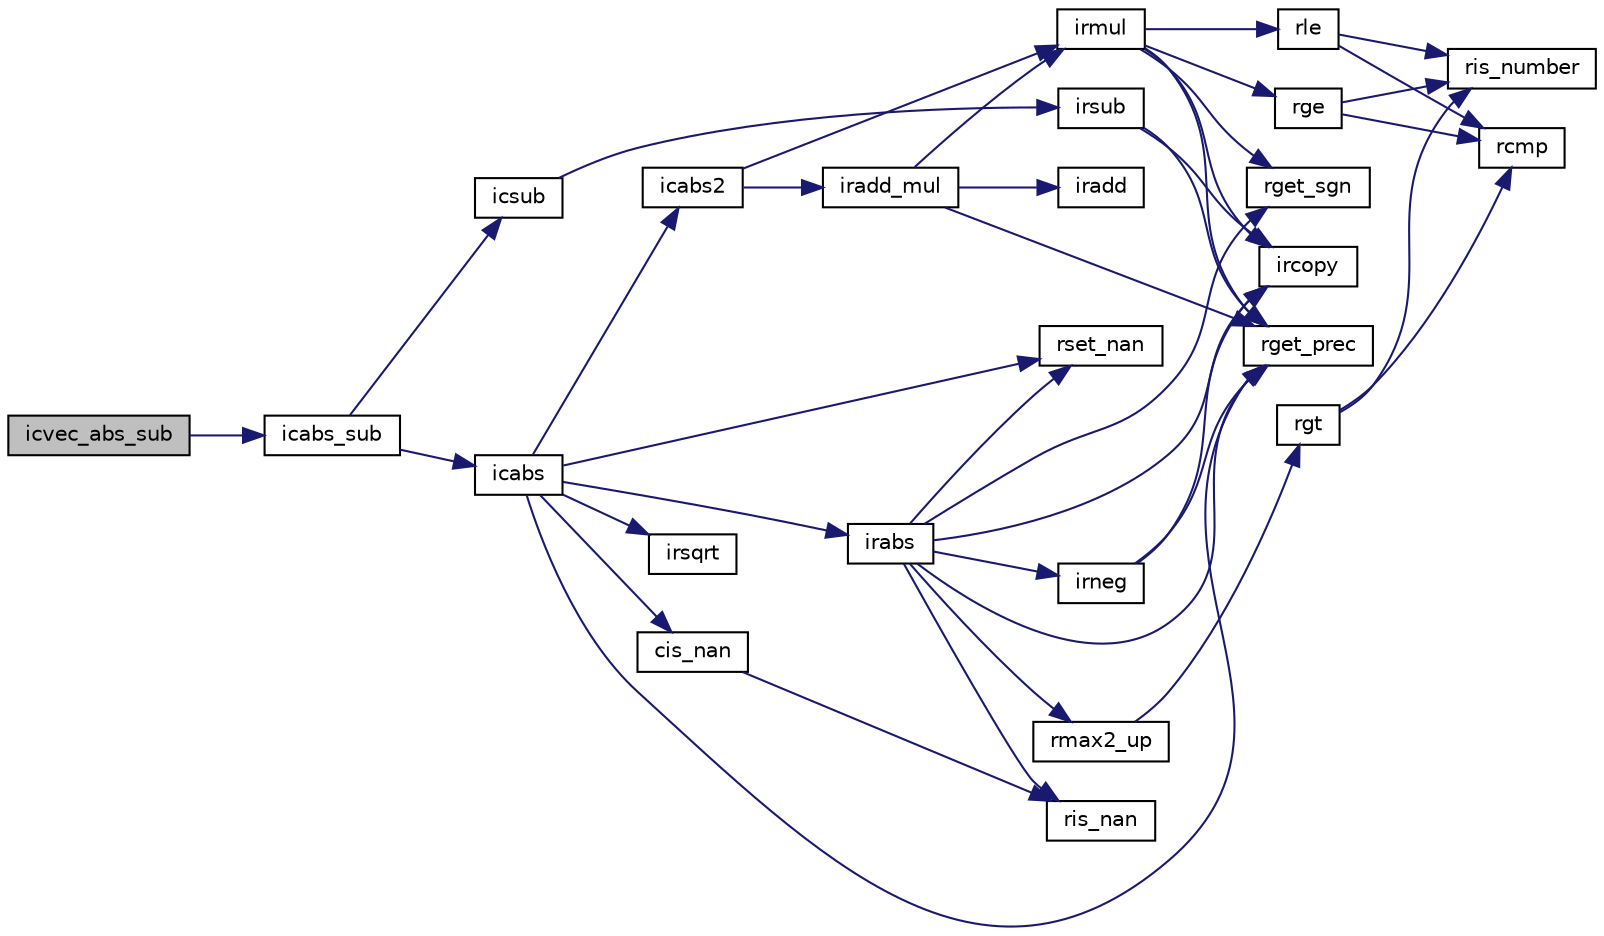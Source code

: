 digraph "icvec_abs_sub"
{
  edge [fontname="Helvetica",fontsize="10",labelfontname="Helvetica",labelfontsize="10"];
  node [fontname="Helvetica",fontsize="10",shape=record];
  rankdir="LR";
  Node21 [label="icvec_abs_sub",height=0.2,width=0.4,color="black", fillcolor="grey75", style="filled", fontcolor="black"];
  Node21 -> Node22 [color="midnightblue",fontsize="10",style="solid",fontname="Helvetica"];
  Node22 [label="icabs_sub",height=0.2,width=0.4,color="black", fillcolor="white", style="filled",URL="$icmulti_8c.html#a5c6687193d236044e0c82460f0ecc9b8",tooltip="差の絶対値 [z0,z1]=abs([x0,x1]-[y0,y1]) "];
  Node22 -> Node23 [color="midnightblue",fontsize="10",style="solid",fontname="Helvetica"];
  Node23 [label="icsub",height=0.2,width=0.4,color="black", fillcolor="white", style="filled",URL="$icmulti_8c.html#a5f8e70c609ebc9ec4217b512f0e4823b",tooltip="引き算 [z0,z1]=[x0,x1]-[y0,y1] "];
  Node23 -> Node24 [color="midnightblue",fontsize="10",style="solid",fontname="Helvetica"];
  Node24 [label="irsub",height=0.2,width=0.4,color="black", fillcolor="white", style="filled",URL="$irmulti_8c.html#ad83b8a1e9ca77caeaf833f866853ac35",tooltip="引き算 [z0,z1]=[x0,x1]-[y0,y1] "];
  Node24 -> Node25 [color="midnightblue",fontsize="10",style="solid",fontname="Helvetica"];
  Node25 [label="rget_prec",height=0.2,width=0.4,color="black", fillcolor="white", style="filled",URL="$is__rmulti_8h.html#ad9bc8d534620527dc3c46ef4c9d04442",tooltip="rmulti型の浮動小数点数の精度(ビット数)を取得. "];
  Node24 -> Node26 [color="midnightblue",fontsize="10",style="solid",fontname="Helvetica"];
  Node26 [label="ircopy",height=0.2,width=0.4,color="black", fillcolor="white", style="filled",URL="$irmulti_8c.html#aaf2192a33e04cbba12da47550fde287e",tooltip="コピー [y0,y1]=[x0,x1]. "];
  Node22 -> Node27 [color="midnightblue",fontsize="10",style="solid",fontname="Helvetica"];
  Node27 [label="icabs",height=0.2,width=0.4,color="black", fillcolor="white", style="filled",URL="$icmulti_8c.html#a781cf9db665c0c697804f15e00ad146e",tooltip="絶対値 [y0,y1]=abs([x0,x1]) "];
  Node27 -> Node28 [color="midnightblue",fontsize="10",style="solid",fontname="Helvetica"];
  Node28 [label="cis_nan",height=0.2,width=0.4,color="black", fillcolor="white", style="filled",URL="$cmulti_8c.html#a181bb5ae7645abf04f0bfd3a027a9fc0",tooltip="cmulti型がNaNであるかの判定. "];
  Node28 -> Node29 [color="midnightblue",fontsize="10",style="solid",fontname="Helvetica"];
  Node29 [label="ris_nan",height=0.2,width=0.4,color="black", fillcolor="white", style="filled",URL="$is__rmulti_8h.html#afa80b656cf032934f1374763bccc8fa2",tooltip="rmulti型がNaNであるかの判定. "];
  Node27 -> Node30 [color="midnightblue",fontsize="10",style="solid",fontname="Helvetica"];
  Node30 [label="rset_nan",height=0.2,width=0.4,color="black", fillcolor="white", style="filled",URL="$is__rmulti_8h.html#a622a4d8500fd5744cdbb60a6efe2cf4c",tooltip="rmulti型の値をNaNに設定. "];
  Node27 -> Node25 [color="midnightblue",fontsize="10",style="solid",fontname="Helvetica"];
  Node27 -> Node31 [color="midnightblue",fontsize="10",style="solid",fontname="Helvetica"];
  Node31 [label="irabs",height=0.2,width=0.4,color="black", fillcolor="white", style="filled",URL="$irmulti_8c.html#aff300b617848d643d2aa00a2e7040dbe",tooltip="絶対値 [y0,y1]=abs([x0,x1]) "];
  Node31 -> Node29 [color="midnightblue",fontsize="10",style="solid",fontname="Helvetica"];
  Node31 -> Node30 [color="midnightblue",fontsize="10",style="solid",fontname="Helvetica"];
  Node31 -> Node32 [color="midnightblue",fontsize="10",style="solid",fontname="Helvetica"];
  Node32 [label="rget_sgn",height=0.2,width=0.4,color="black", fillcolor="white", style="filled",URL="$is__rmulti_8h.html#a1eabb75964384f5b7057a0275385d4bb",tooltip="rmulti型の浮動小数点数の符号部の取得. "];
  Node31 -> Node26 [color="midnightblue",fontsize="10",style="solid",fontname="Helvetica"];
  Node31 -> Node33 [color="midnightblue",fontsize="10",style="solid",fontname="Helvetica"];
  Node33 [label="irneg",height=0.2,width=0.4,color="black", fillcolor="white", style="filled",URL="$irmulti_8c.html#aab8b9f471b47e8054152264de875f9ae",tooltip="符号の反転 [y0,y1]=-[x0,x1]. "];
  Node33 -> Node25 [color="midnightblue",fontsize="10",style="solid",fontname="Helvetica"];
  Node33 -> Node26 [color="midnightblue",fontsize="10",style="solid",fontname="Helvetica"];
  Node31 -> Node25 [color="midnightblue",fontsize="10",style="solid",fontname="Helvetica"];
  Node31 -> Node34 [color="midnightblue",fontsize="10",style="solid",fontname="Helvetica"];
  Node34 [label="rmax2_up",height=0.2,width=0.4,color="black", fillcolor="white", style="filled",URL="$is__rmulti_8h.html#a125c6b1140d9123b37acd8d72ea14aaa",tooltip="2つのrmulti型の大きい方 上丸め z=max2(x,y) "];
  Node34 -> Node35 [color="midnightblue",fontsize="10",style="solid",fontname="Helvetica"];
  Node35 [label="rgt",height=0.2,width=0.4,color="black", fillcolor="white", style="filled",URL="$rmulti_8c.html#a461cd90560c5d33caa48b429b38892f0",tooltip="rmulti型の値の比較 x>y "];
  Node35 -> Node36 [color="midnightblue",fontsize="10",style="solid",fontname="Helvetica"];
  Node36 [label="ris_number",height=0.2,width=0.4,color="black", fillcolor="white", style="filled",URL="$rmulti_8c.html#a02c3c838634809fb6260ab78926b5f8b",tooltip="rmulti型が数であるかの判定. "];
  Node35 -> Node37 [color="midnightblue",fontsize="10",style="solid",fontname="Helvetica"];
  Node37 [label="rcmp",height=0.2,width=0.4,color="black", fillcolor="white", style="filled",URL="$rmulti_8c.html#aa7f2e03f88a388911123c82ad3f36b16",tooltip="rmulti型の値の比較 x<=>y "];
  Node27 -> Node38 [color="midnightblue",fontsize="10",style="solid",fontname="Helvetica"];
  Node38 [label="icabs2",height=0.2,width=0.4,color="black", fillcolor="white", style="filled",URL="$icmulti_8c.html#a93cfc12bd588f20b589fd9ba7d7c0043",tooltip="絶対値の平方 [y0,y1]=abs([x0,x1])^2 "];
  Node38 -> Node39 [color="midnightblue",fontsize="10",style="solid",fontname="Helvetica"];
  Node39 [label="irmul",height=0.2,width=0.4,color="black", fillcolor="white", style="filled",URL="$irmulti_8c.html#a9f9bc42cc6a70b365b032dc7bedd1abb",tooltip="掛け算 [z0,z1]=[x0,x1]*[y0,y1] "];
  Node39 -> Node25 [color="midnightblue",fontsize="10",style="solid",fontname="Helvetica"];
  Node39 -> Node32 [color="midnightblue",fontsize="10",style="solid",fontname="Helvetica"];
  Node39 -> Node40 [color="midnightblue",fontsize="10",style="solid",fontname="Helvetica"];
  Node40 [label="rle",height=0.2,width=0.4,color="black", fillcolor="white", style="filled",URL="$is__rmulti_8h.html#a72d8f7f7abd4fa2ff89f488742ff7ca7",tooltip="rmulti型の値の比較 x<=y "];
  Node40 -> Node36 [color="midnightblue",fontsize="10",style="solid",fontname="Helvetica"];
  Node40 -> Node37 [color="midnightblue",fontsize="10",style="solid",fontname="Helvetica"];
  Node39 -> Node41 [color="midnightblue",fontsize="10",style="solid",fontname="Helvetica"];
  Node41 [label="rge",height=0.2,width=0.4,color="black", fillcolor="white", style="filled",URL="$is__rmulti_8h.html#a7544c8c3220be262b43d9cdcacd5f8f2",tooltip="rmulti型の値の比較 x>=y "];
  Node41 -> Node36 [color="midnightblue",fontsize="10",style="solid",fontname="Helvetica"];
  Node41 -> Node37 [color="midnightblue",fontsize="10",style="solid",fontname="Helvetica"];
  Node39 -> Node26 [color="midnightblue",fontsize="10",style="solid",fontname="Helvetica"];
  Node38 -> Node42 [color="midnightblue",fontsize="10",style="solid",fontname="Helvetica"];
  Node42 [label="iradd_mul",height=0.2,width=0.4,color="black", fillcolor="white", style="filled",URL="$irmulti_8c.html#a55d04ab7f2884310fcff04b636911df1",tooltip="積の加算 [z0,z1]+=[x0,x1]*[y0,y1] "];
  Node42 -> Node25 [color="midnightblue",fontsize="10",style="solid",fontname="Helvetica"];
  Node42 -> Node39 [color="midnightblue",fontsize="10",style="solid",fontname="Helvetica"];
  Node42 -> Node43 [color="midnightblue",fontsize="10",style="solid",fontname="Helvetica"];
  Node43 [label="iradd",height=0.2,width=0.4,color="black", fillcolor="white", style="filled",URL="$irmulti_8c.html#a2a3a18d72fa9e737ac67d95ccb3e8ca9",tooltip="足し算 [z0,z1]=[x0,x1]+[y0,y1] "];
  Node27 -> Node44 [color="midnightblue",fontsize="10",style="solid",fontname="Helvetica"];
  Node44 [label="irsqrt",height=0.2,width=0.4,color="black", fillcolor="white", style="filled",URL="$irmulti_8c.html#a0c9e43322ce19bb64013242d8d64a504",tooltip="平方根 [y0,y1]=sqrt([x0,x1]) "];
}
